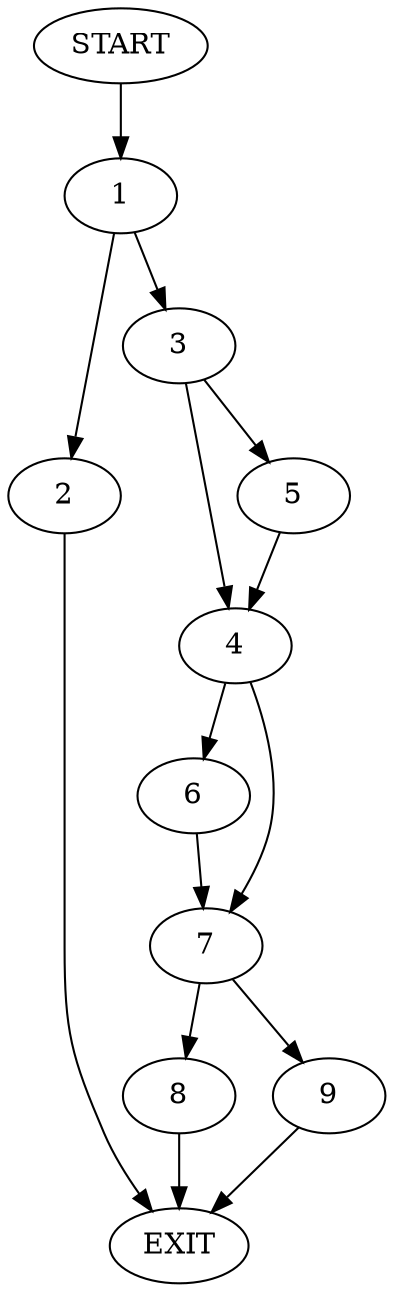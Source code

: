 digraph {
0 [label="START"]
10 [label="EXIT"]
0 -> 1
1 -> 2
1 -> 3
2 -> 10
3 -> 4
3 -> 5
4 -> 6
4 -> 7
5 -> 4
6 -> 7
7 -> 8
7 -> 9
8 -> 10
9 -> 10
}
